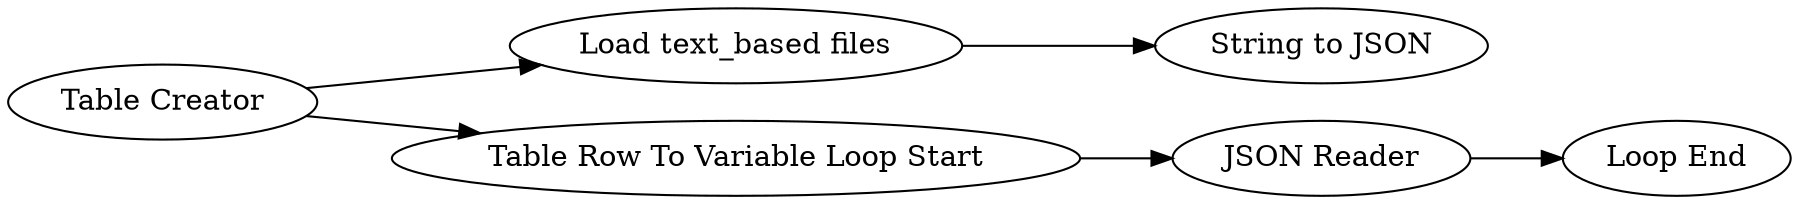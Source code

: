 digraph {
	7 -> 8
	5 -> 4
	2 -> 7
	2 -> 5
	4 -> 6
	5 [label="Table Row To Variable Loop Start"]
	7 [label="Load text_based files"]
	4 [label="JSON Reader"]
	6 [label="Loop End"]
	8 [label="String to JSON"]
	2 [label="Table Creator"]
	rankdir=LR
}
